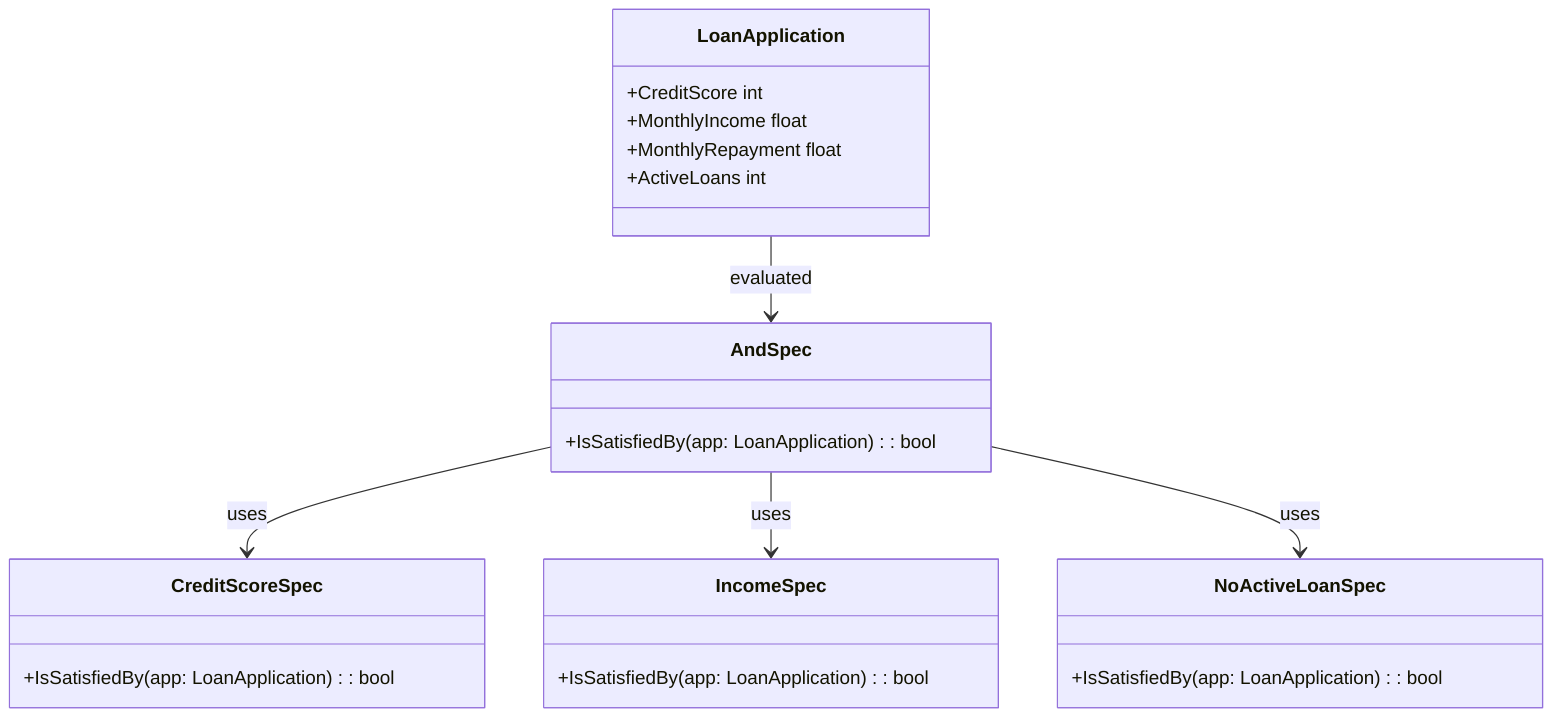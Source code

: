 classDiagram
    direction TB
    class LoanApplication {
        +CreditScore int
        +MonthlyIncome float
        +MonthlyRepayment float
        +ActiveLoans int
    }

    class AndSpec {
        +IsSatisfiedBy(app: LoanApplication) : bool
    }

    class CreditScoreSpec {
        +IsSatisfiedBy(app: LoanApplication) : bool
    }

    class IncomeSpec {
        +IsSatisfiedBy(app: LoanApplication) : bool
    }

    class NoActiveLoanSpec {
        +IsSatisfiedBy(app: LoanApplication) : bool
    }

    LoanApplication --> AndSpec : evaluated
    
    AndSpec --> CreditScoreSpec : uses
    AndSpec --> IncomeSpec : uses
    AndSpec --> NoActiveLoanSpec : uses